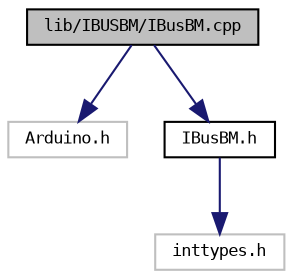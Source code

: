 digraph "lib/IBUSBM/IBusBM.cpp"
{
 // LATEX_PDF_SIZE
  bgcolor="transparent";
  edge [fontname="DejaVuSansMono",fontsize="8",labelfontname="DejaVuSansMono",labelfontsize="8"];
  node [fontname="DejaVuSansMono",fontsize="8",shape=record];
  Node1 [label="lib/IBUSBM/IBusBM.cpp",height=0.2,width=0.4,color="black", fillcolor="grey75", style="filled", fontcolor="black",tooltip=" "];
  Node1 -> Node2 [color="midnightblue",fontsize="8",style="solid",fontname="DejaVuSansMono"];
  Node2 [label="Arduino.h",height=0.2,width=0.4,color="grey75",tooltip=" "];
  Node1 -> Node3 [color="midnightblue",fontsize="8",style="solid",fontname="DejaVuSansMono"];
  Node3 [label="IBusBM.h",height=0.2,width=0.4,color="black",URL="$IBusBM_8h.html",tooltip=" "];
  Node3 -> Node4 [color="midnightblue",fontsize="8",style="solid",fontname="DejaVuSansMono"];
  Node4 [label="inttypes.h",height=0.2,width=0.4,color="grey75",tooltip=" "];
}
